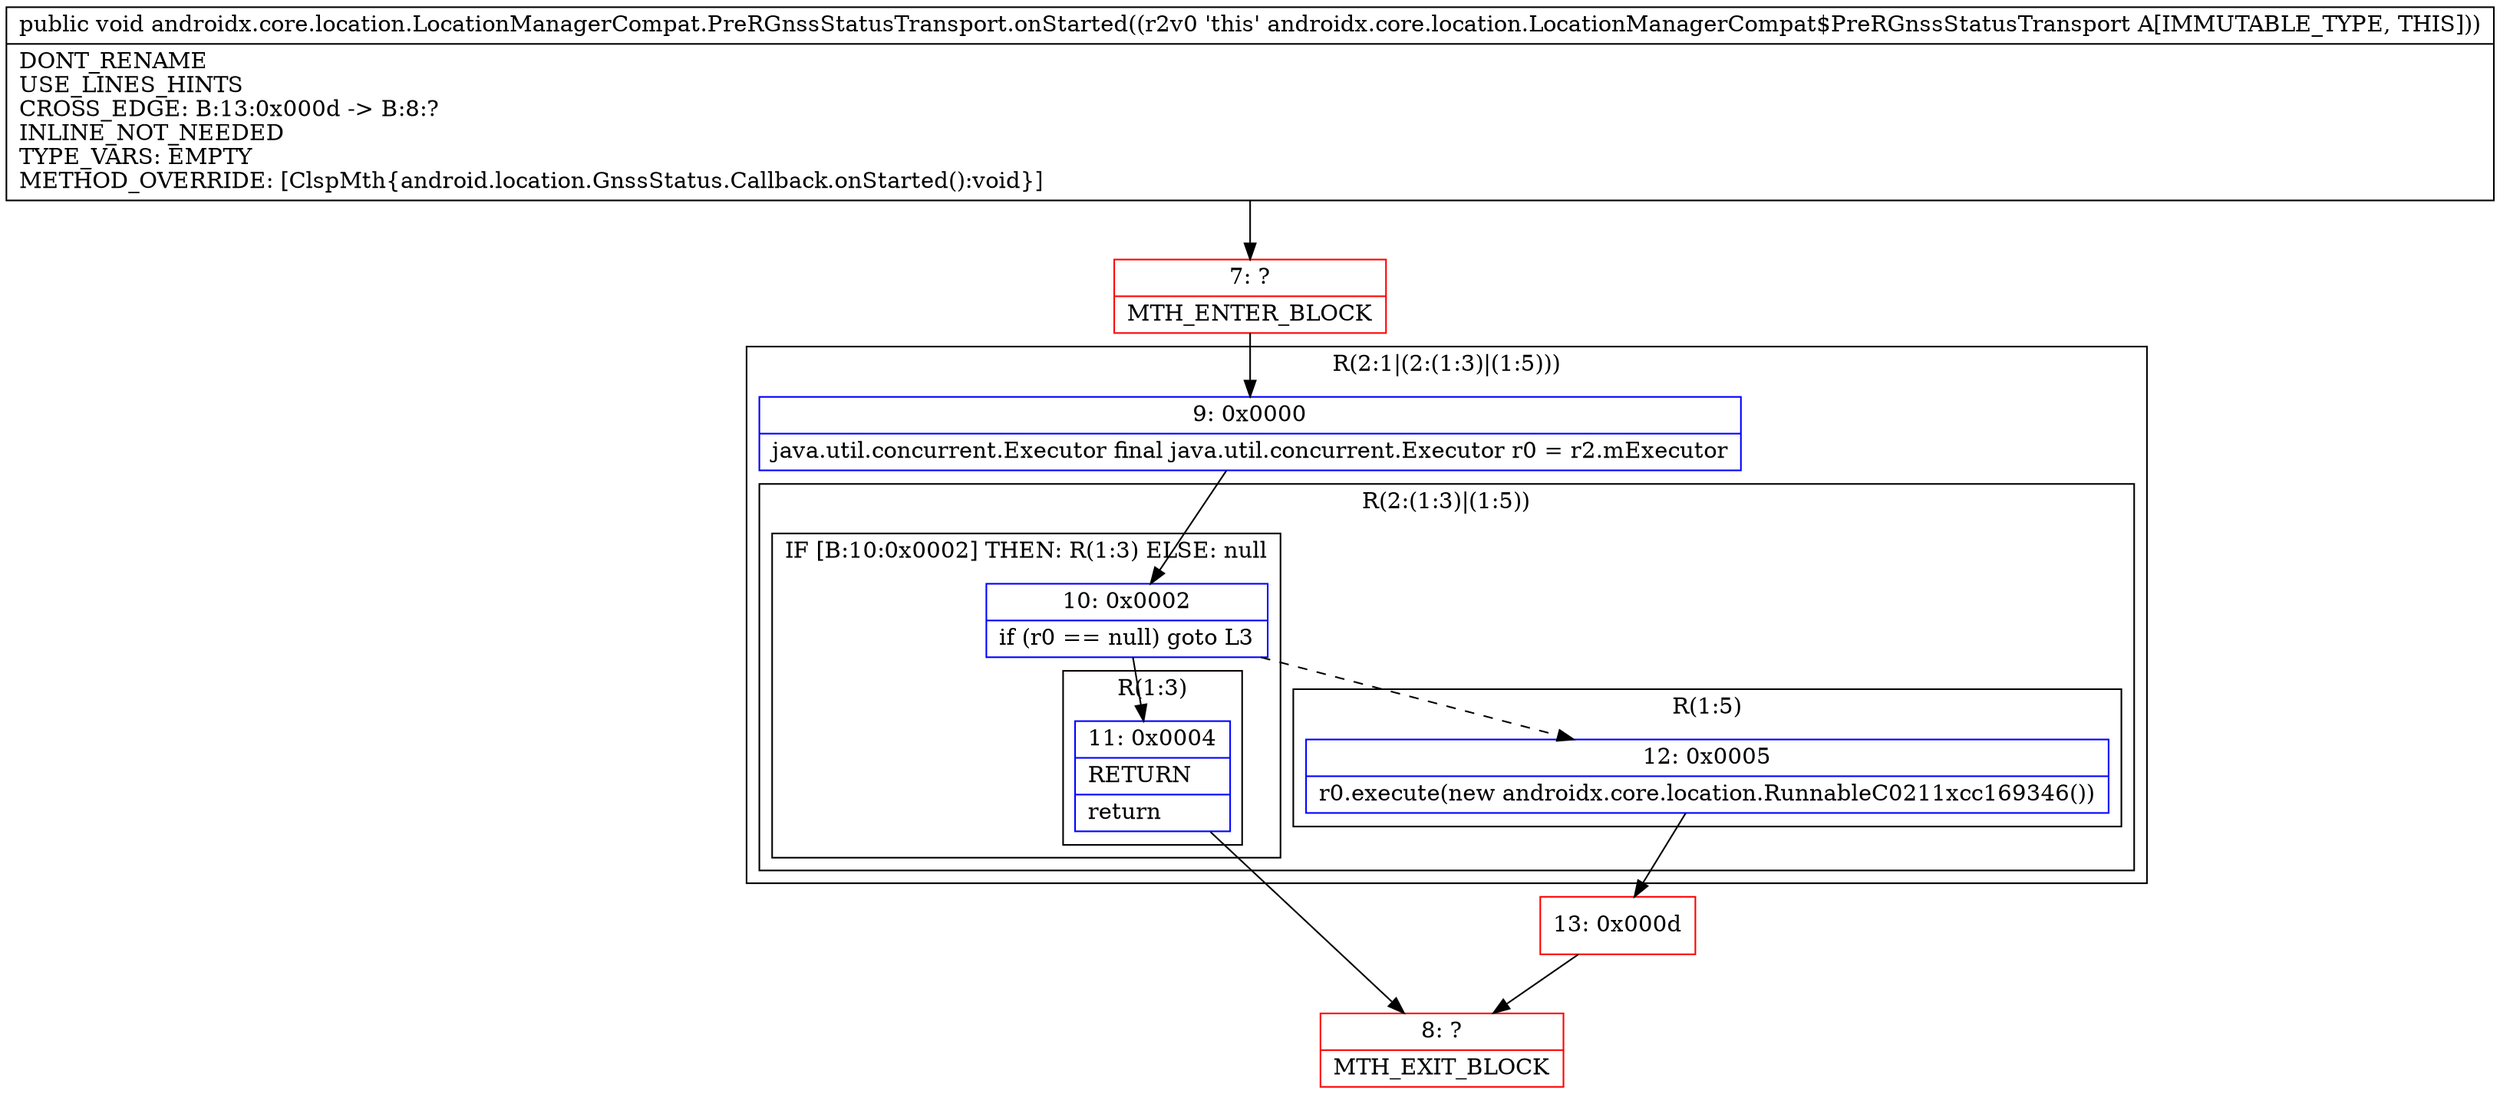 digraph "CFG forandroidx.core.location.LocationManagerCompat.PreRGnssStatusTransport.onStarted()V" {
subgraph cluster_Region_653817939 {
label = "R(2:1|(2:(1:3)|(1:5)))";
node [shape=record,color=blue];
Node_9 [shape=record,label="{9\:\ 0x0000|java.util.concurrent.Executor final java.util.concurrent.Executor r0 = r2.mExecutor\l}"];
subgraph cluster_Region_698486699 {
label = "R(2:(1:3)|(1:5))";
node [shape=record,color=blue];
subgraph cluster_IfRegion_1452430455 {
label = "IF [B:10:0x0002] THEN: R(1:3) ELSE: null";
node [shape=record,color=blue];
Node_10 [shape=record,label="{10\:\ 0x0002|if (r0 == null) goto L3\l}"];
subgraph cluster_Region_476636420 {
label = "R(1:3)";
node [shape=record,color=blue];
Node_11 [shape=record,label="{11\:\ 0x0004|RETURN\l|return\l}"];
}
}
subgraph cluster_Region_2093747589 {
label = "R(1:5)";
node [shape=record,color=blue];
Node_12 [shape=record,label="{12\:\ 0x0005|r0.execute(new androidx.core.location.RunnableC0211xcc169346())\l}"];
}
}
}
Node_7 [shape=record,color=red,label="{7\:\ ?|MTH_ENTER_BLOCK\l}"];
Node_8 [shape=record,color=red,label="{8\:\ ?|MTH_EXIT_BLOCK\l}"];
Node_13 [shape=record,color=red,label="{13\:\ 0x000d}"];
MethodNode[shape=record,label="{public void androidx.core.location.LocationManagerCompat.PreRGnssStatusTransport.onStarted((r2v0 'this' androidx.core.location.LocationManagerCompat$PreRGnssStatusTransport A[IMMUTABLE_TYPE, THIS]))  | DONT_RENAME\lUSE_LINES_HINTS\lCROSS_EDGE: B:13:0x000d \-\> B:8:?\lINLINE_NOT_NEEDED\lTYPE_VARS: EMPTY\lMETHOD_OVERRIDE: [ClspMth\{android.location.GnssStatus.Callback.onStarted():void\}]\l}"];
MethodNode -> Node_7;Node_9 -> Node_10;
Node_10 -> Node_11;
Node_10 -> Node_12[style=dashed];
Node_11 -> Node_8;
Node_12 -> Node_13;
Node_7 -> Node_9;
Node_13 -> Node_8;
}

